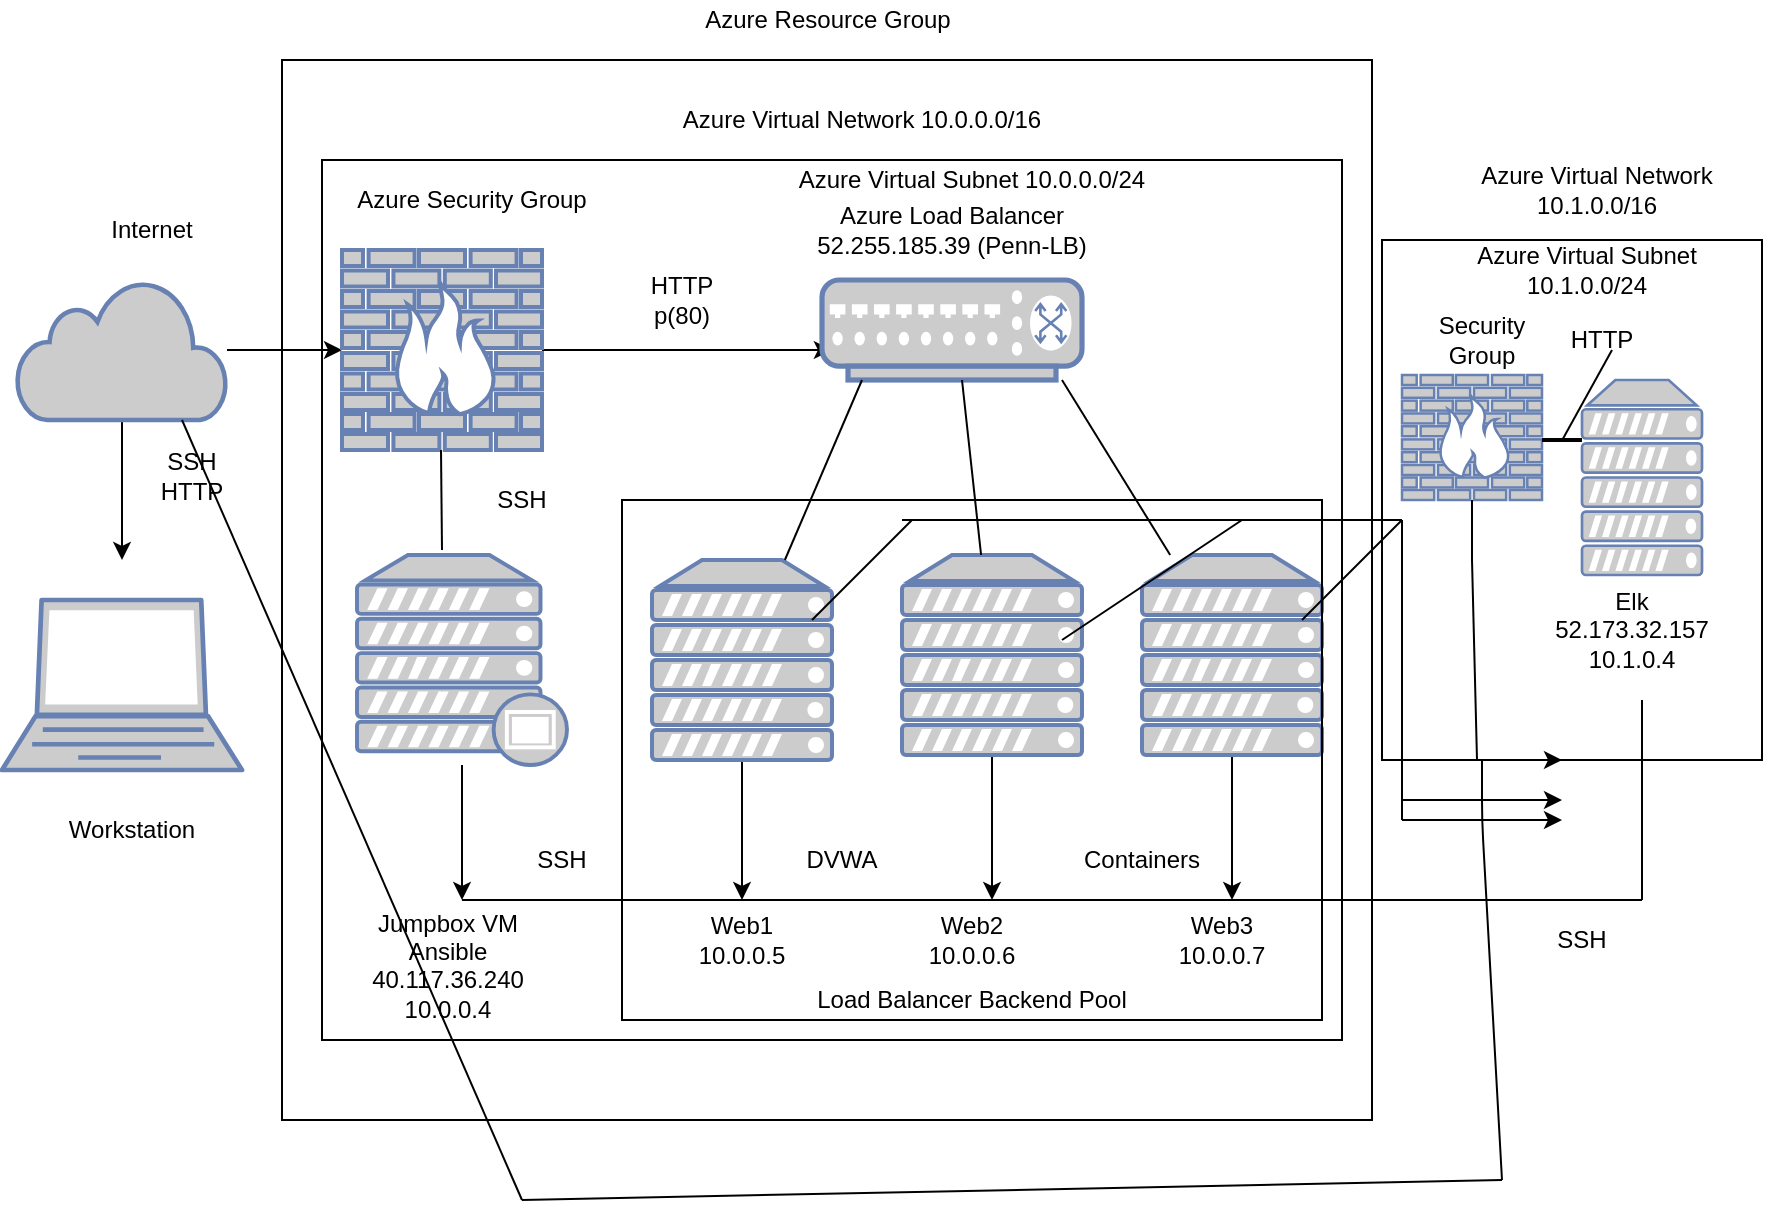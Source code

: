 <mxfile version="13.6.5" type="google"><diagram id="cwb3zUpc3oKtXqitxy1d" name="Page-1"><mxGraphModel dx="1355" dy="671" grid="1" gridSize="10" guides="1" tooltips="1" connect="1" arrows="1" fold="1" page="1" pageScale="1" pageWidth="850" pageHeight="1100" math="0" shadow="0"><root><mxCell id="0"/><mxCell id="1" parent="0"/><mxCell id="1BOxdKQJgjPR-sUCDolk-1" value="" style="fontColor=#0066CC;verticalAlign=top;verticalLabelPosition=bottom;labelPosition=center;align=center;html=1;outlineConnect=0;fillColor=#CCCCCC;strokeColor=#6881B3;gradientColor=none;gradientDirection=north;strokeWidth=2;shape=mxgraph.networks.laptop;" vertex="1" parent="1"><mxGeometry x="10" y="350" width="120" height="85" as="geometry"/></mxCell><mxCell id="1BOxdKQJgjPR-sUCDolk-3" style="edgeStyle=orthogonalEdgeStyle;rounded=0;orthogonalLoop=1;jettySize=auto;html=1;" edge="1" parent="1" source="1BOxdKQJgjPR-sUCDolk-2"><mxGeometry relative="1" as="geometry"><mxPoint x="70" y="330" as="targetPoint"/></mxGeometry></mxCell><mxCell id="1BOxdKQJgjPR-sUCDolk-29" style="edgeStyle=orthogonalEdgeStyle;rounded=0;orthogonalLoop=1;jettySize=auto;html=1;entryX=0;entryY=0.5;entryDx=0;entryDy=0;entryPerimeter=0;" edge="1" parent="1" source="1BOxdKQJgjPR-sUCDolk-2" target="1BOxdKQJgjPR-sUCDolk-4"><mxGeometry relative="1" as="geometry"/></mxCell><mxCell id="1BOxdKQJgjPR-sUCDolk-2" value="" style="html=1;outlineConnect=0;fillColor=#CCCCCC;strokeColor=#6881B3;gradientColor=none;gradientDirection=north;strokeWidth=2;shape=mxgraph.networks.cloud;fontColor=#ffffff;" vertex="1" parent="1"><mxGeometry x="17.5" y="190" width="105" height="70" as="geometry"/></mxCell><mxCell id="1BOxdKQJgjPR-sUCDolk-30" style="edgeStyle=orthogonalEdgeStyle;rounded=0;orthogonalLoop=1;jettySize=auto;html=1;entryX=0.038;entryY=0.7;entryDx=0;entryDy=0;entryPerimeter=0;" edge="1" parent="1" source="1BOxdKQJgjPR-sUCDolk-4" target="1BOxdKQJgjPR-sUCDolk-9"><mxGeometry relative="1" as="geometry"/></mxCell><mxCell id="1BOxdKQJgjPR-sUCDolk-4" value="" style="fontColor=#0066CC;verticalAlign=top;verticalLabelPosition=bottom;labelPosition=center;align=center;html=1;outlineConnect=0;fillColor=#CCCCCC;strokeColor=#6881B3;gradientColor=none;gradientDirection=north;strokeWidth=2;shape=mxgraph.networks.firewall;" vertex="1" parent="1"><mxGeometry x="180" y="175" width="100" height="100" as="geometry"/></mxCell><mxCell id="1BOxdKQJgjPR-sUCDolk-16" style="edgeStyle=orthogonalEdgeStyle;rounded=0;orthogonalLoop=1;jettySize=auto;html=1;" edge="1" parent="1" source="1BOxdKQJgjPR-sUCDolk-5"><mxGeometry relative="1" as="geometry"><mxPoint x="240" y="500" as="targetPoint"/></mxGeometry></mxCell><mxCell id="1BOxdKQJgjPR-sUCDolk-5" value="" style="fontColor=#0066CC;verticalAlign=top;verticalLabelPosition=bottom;labelPosition=center;align=center;html=1;outlineConnect=0;fillColor=#CCCCCC;strokeColor=#6881B3;gradientColor=none;gradientDirection=north;strokeWidth=2;shape=mxgraph.networks.proxy_server;" vertex="1" parent="1"><mxGeometry x="187.5" y="327.5" width="105" height="105" as="geometry"/></mxCell><mxCell id="1BOxdKQJgjPR-sUCDolk-17" style="edgeStyle=orthogonalEdgeStyle;rounded=0;orthogonalLoop=1;jettySize=auto;html=1;" edge="1" parent="1" source="1BOxdKQJgjPR-sUCDolk-6"><mxGeometry relative="1" as="geometry"><mxPoint x="380" y="500" as="targetPoint"/></mxGeometry></mxCell><mxCell id="1BOxdKQJgjPR-sUCDolk-6" value="" style="fontColor=#0066CC;verticalAlign=top;verticalLabelPosition=bottom;labelPosition=center;align=center;html=1;outlineConnect=0;fillColor=#CCCCCC;strokeColor=#6881B3;gradientColor=none;gradientDirection=north;strokeWidth=2;shape=mxgraph.networks.server;" vertex="1" parent="1"><mxGeometry x="335" y="330" width="90" height="100" as="geometry"/></mxCell><mxCell id="1BOxdKQJgjPR-sUCDolk-18" style="edgeStyle=orthogonalEdgeStyle;rounded=0;orthogonalLoop=1;jettySize=auto;html=1;" edge="1" parent="1" source="1BOxdKQJgjPR-sUCDolk-7"><mxGeometry relative="1" as="geometry"><mxPoint x="505" y="500" as="targetPoint"/></mxGeometry></mxCell><mxCell id="1BOxdKQJgjPR-sUCDolk-7" value="" style="fontColor=#0066CC;verticalAlign=top;verticalLabelPosition=bottom;labelPosition=center;align=center;html=1;outlineConnect=0;fillColor=#CCCCCC;strokeColor=#6881B3;gradientColor=none;gradientDirection=north;strokeWidth=2;shape=mxgraph.networks.server;" vertex="1" parent="1"><mxGeometry x="460" y="327.5" width="90" height="100" as="geometry"/></mxCell><mxCell id="1BOxdKQJgjPR-sUCDolk-19" style="edgeStyle=orthogonalEdgeStyle;rounded=0;orthogonalLoop=1;jettySize=auto;html=1;" edge="1" parent="1" source="1BOxdKQJgjPR-sUCDolk-8"><mxGeometry relative="1" as="geometry"><mxPoint x="625" y="500" as="targetPoint"/></mxGeometry></mxCell><mxCell id="1BOxdKQJgjPR-sUCDolk-8" value="" style="fontColor=#0066CC;verticalAlign=top;verticalLabelPosition=bottom;labelPosition=center;align=center;html=1;outlineConnect=0;fillColor=#CCCCCC;strokeColor=#6881B3;gradientColor=none;gradientDirection=north;strokeWidth=2;shape=mxgraph.networks.server;" vertex="1" parent="1"><mxGeometry x="580" y="327.5" width="90" height="100" as="geometry"/></mxCell><mxCell id="1BOxdKQJgjPR-sUCDolk-9" value="" style="fontColor=#0066CC;verticalAlign=top;verticalLabelPosition=bottom;labelPosition=center;align=center;html=1;outlineConnect=0;fillColor=#CCCCCC;strokeColor=#6881B3;gradientColor=none;gradientDirection=north;strokeWidth=2;shape=mxgraph.networks.switch;" vertex="1" parent="1"><mxGeometry x="420" y="190" width="130" height="50" as="geometry"/></mxCell><mxCell id="1BOxdKQJgjPR-sUCDolk-24" value="" style="endArrow=none;html=1;" edge="1" parent="1" source="1BOxdKQJgjPR-sUCDolk-6"><mxGeometry width="50" height="50" relative="1" as="geometry"><mxPoint x="390" y="290" as="sourcePoint"/><mxPoint x="440" y="240" as="targetPoint"/><Array as="points"/></mxGeometry></mxCell><mxCell id="1BOxdKQJgjPR-sUCDolk-26" value="" style="endArrow=none;html=1;" edge="1" parent="1" source="1BOxdKQJgjPR-sUCDolk-7"><mxGeometry width="50" height="50" relative="1" as="geometry"><mxPoint x="440" y="290" as="sourcePoint"/><mxPoint x="490" y="240" as="targetPoint"/></mxGeometry></mxCell><mxCell id="1BOxdKQJgjPR-sUCDolk-27" value="" style="endArrow=none;html=1;" edge="1" parent="1" source="1BOxdKQJgjPR-sUCDolk-8"><mxGeometry width="50" height="50" relative="1" as="geometry"><mxPoint x="490" y="290" as="sourcePoint"/><mxPoint x="540" y="240" as="targetPoint"/></mxGeometry></mxCell><mxCell id="1BOxdKQJgjPR-sUCDolk-31" value="" style="shape=partialRectangle;whiteSpace=wrap;html=1;bottom=1;right=1;left=1;top=0;fillColor=none;routingCenterX=-0.5;" vertex="1" parent="1"><mxGeometry x="150" y="80" width="545" height="530" as="geometry"/></mxCell><mxCell id="1BOxdKQJgjPR-sUCDolk-34" value="" style="shape=partialRectangle;whiteSpace=wrap;html=1;bottom=1;right=1;left=1;top=0;fillColor=none;routingCenterX=-0.5;" vertex="1" parent="1"><mxGeometry x="170" y="130" width="510" height="440" as="geometry"/></mxCell><mxCell id="1BOxdKQJgjPR-sUCDolk-37" value="" style="endArrow=none;html=1;entryX=1;entryY=0;entryDx=0;entryDy=0;exitX=0;exitY=0;exitDx=0;exitDy=0;" edge="1" parent="1" source="1BOxdKQJgjPR-sUCDolk-34" target="1BOxdKQJgjPR-sUCDolk-34"><mxGeometry width="50" height="50" relative="1" as="geometry"><mxPoint x="170" y="140" as="sourcePoint"/><mxPoint x="220" y="90" as="targetPoint"/></mxGeometry></mxCell><mxCell id="1BOxdKQJgjPR-sUCDolk-38" value="" style="endArrow=none;html=1;entryX=1;entryY=0;entryDx=0;entryDy=0;exitX=0;exitY=0;exitDx=0;exitDy=0;" edge="1" parent="1" source="1BOxdKQJgjPR-sUCDolk-31" target="1BOxdKQJgjPR-sUCDolk-31"><mxGeometry width="50" height="50" relative="1" as="geometry"><mxPoint x="160" y="120" as="sourcePoint"/><mxPoint x="210" y="70" as="targetPoint"/></mxGeometry></mxCell><mxCell id="1BOxdKQJgjPR-sUCDolk-40" value="" style="shape=partialRectangle;whiteSpace=wrap;html=1;bottom=1;right=1;left=1;top=0;fillColor=none;routingCenterX=-0.5;" vertex="1" parent="1"><mxGeometry x="320" y="300" width="350" height="260" as="geometry"/></mxCell><mxCell id="1BOxdKQJgjPR-sUCDolk-41" value="" style="endArrow=none;html=1;entryX=1;entryY=0;entryDx=0;entryDy=0;" edge="1" parent="1" target="1BOxdKQJgjPR-sUCDolk-40"><mxGeometry width="50" height="50" relative="1" as="geometry"><mxPoint x="320" y="300" as="sourcePoint"/><mxPoint x="370" y="250" as="targetPoint"/></mxGeometry></mxCell><mxCell id="1BOxdKQJgjPR-sUCDolk-44" value="Internet" style="text;html=1;strokeColor=none;fillColor=none;align=center;verticalAlign=middle;whiteSpace=wrap;rounded=0;" vertex="1" parent="1"><mxGeometry x="50" y="150" width="70" height="30" as="geometry"/></mxCell><mxCell id="1BOxdKQJgjPR-sUCDolk-45" value="&lt;div&gt;SSH&lt;/div&gt;&lt;div&gt;HTTP&lt;br&gt;&lt;/div&gt;" style="text;html=1;strokeColor=none;fillColor=none;align=center;verticalAlign=middle;whiteSpace=wrap;rounded=0;" vertex="1" parent="1"><mxGeometry x="80" y="275" width="50" height="25" as="geometry"/></mxCell><mxCell id="1BOxdKQJgjPR-sUCDolk-46" value="Workstation" style="text;html=1;strokeColor=none;fillColor=none;align=center;verticalAlign=middle;whiteSpace=wrap;rounded=0;" vertex="1" parent="1"><mxGeometry x="20" y="450" width="110" height="30" as="geometry"/></mxCell><mxCell id="1BOxdKQJgjPR-sUCDolk-47" value="Azure Security Group" style="text;html=1;strokeColor=none;fillColor=none;align=center;verticalAlign=middle;whiteSpace=wrap;rounded=0;" vertex="1" parent="1"><mxGeometry x="180" y="140" width="130" height="20" as="geometry"/></mxCell><mxCell id="1BOxdKQJgjPR-sUCDolk-48" value="SSH" style="text;html=1;strokeColor=none;fillColor=none;align=center;verticalAlign=middle;whiteSpace=wrap;rounded=0;" vertex="1" parent="1"><mxGeometry x="250" y="290" width="40" height="20" as="geometry"/></mxCell><mxCell id="1BOxdKQJgjPR-sUCDolk-50" value="" style="endArrow=none;html=1;" edge="1" parent="1"><mxGeometry width="50" height="50" relative="1" as="geometry"><mxPoint x="230" y="325" as="sourcePoint"/><mxPoint x="229.5" y="275" as="targetPoint"/><Array as="points"><mxPoint x="230" y="325"/></Array></mxGeometry></mxCell><mxCell id="1BOxdKQJgjPR-sUCDolk-51" value="HTTP p(80)" style="text;html=1;strokeColor=none;fillColor=none;align=center;verticalAlign=middle;whiteSpace=wrap;rounded=0;" vertex="1" parent="1"><mxGeometry x="330" y="190" width="40" height="20" as="geometry"/></mxCell><mxCell id="1BOxdKQJgjPR-sUCDolk-53" value="&lt;div&gt;Azure Load Balancer&lt;/div&gt;&lt;div&gt;&lt;div class=&quot;fxc-copyablelabel-temp-element&quot;&gt;52.255.185.39 (Penn-LB)&lt;/div&gt;&lt;/div&gt;" style="text;html=1;strokeColor=none;fillColor=none;align=center;verticalAlign=middle;whiteSpace=wrap;rounded=0;" vertex="1" parent="1"><mxGeometry x="390" y="155" width="190" height="20" as="geometry"/></mxCell><mxCell id="1BOxdKQJgjPR-sUCDolk-54" value="&lt;div&gt;Jumpbox VM&lt;/div&gt;&lt;div&gt;Ansible&lt;/div&gt;&lt;div&gt;&lt;div class=&quot;fxc-copyablelabel-temp-element&quot;&gt;40.117.36.240&lt;/div&gt;&lt;div class=&quot;fxc-copyablelabel-temp-element&quot;&gt;10.0.0.4&lt;br&gt;&lt;/div&gt;&lt;/div&gt;&lt;div&gt;&lt;br&gt;&lt;/div&gt;" style="text;html=1;strokeColor=none;fillColor=none;align=center;verticalAlign=middle;whiteSpace=wrap;rounded=0;" vertex="1" parent="1"><mxGeometry x="172.5" y="530" width="120" height="20" as="geometry"/></mxCell><mxCell id="1BOxdKQJgjPR-sUCDolk-57" value="" style="endArrow=none;html=1;entryX=0.886;entryY=0.769;entryDx=0;entryDy=0;entryPerimeter=0;" edge="1" parent="1" target="1BOxdKQJgjPR-sUCDolk-40"><mxGeometry width="50" height="50" relative="1" as="geometry"><mxPoint x="240" y="500" as="sourcePoint"/><mxPoint x="290" y="450" as="targetPoint"/></mxGeometry></mxCell><mxCell id="1BOxdKQJgjPR-sUCDolk-58" value="&lt;div&gt;Web1&lt;/div&gt;&lt;div&gt;10.0.0.5&lt;br&gt;&lt;/div&gt;" style="text;html=1;strokeColor=none;fillColor=none;align=center;verticalAlign=middle;whiteSpace=wrap;rounded=0;" vertex="1" parent="1"><mxGeometry x="360" y="510" width="40" height="20" as="geometry"/></mxCell><mxCell id="1BOxdKQJgjPR-sUCDolk-59" value="&lt;div&gt;Web2&lt;/div&gt;&lt;div&gt;10.0.0.6&lt;br&gt;&lt;/div&gt;" style="text;html=1;strokeColor=none;fillColor=none;align=center;verticalAlign=middle;whiteSpace=wrap;rounded=0;" vertex="1" parent="1"><mxGeometry x="475" y="510" width="40" height="20" as="geometry"/></mxCell><mxCell id="1BOxdKQJgjPR-sUCDolk-60" value="&lt;div&gt;Web3&lt;/div&gt;&lt;div&gt;10.0.0.7&lt;br&gt;&lt;/div&gt;" style="text;html=1;strokeColor=none;fillColor=none;align=center;verticalAlign=middle;whiteSpace=wrap;rounded=0;" vertex="1" parent="1"><mxGeometry x="600" y="510" width="40" height="20" as="geometry"/></mxCell><mxCell id="1BOxdKQJgjPR-sUCDolk-62" value="Load Balancer Backend Pool" style="text;html=1;strokeColor=none;fillColor=none;align=center;verticalAlign=middle;whiteSpace=wrap;rounded=0;" vertex="1" parent="1"><mxGeometry x="350" y="540" width="290" height="20" as="geometry"/></mxCell><mxCell id="1BOxdKQJgjPR-sUCDolk-63" value="SSH" style="text;html=1;strokeColor=none;fillColor=none;align=center;verticalAlign=middle;whiteSpace=wrap;rounded=0;" vertex="1" parent="1"><mxGeometry x="270" y="470" width="40" height="20" as="geometry"/></mxCell><mxCell id="1BOxdKQJgjPR-sUCDolk-64" value="DVWA" style="text;html=1;strokeColor=none;fillColor=none;align=center;verticalAlign=middle;whiteSpace=wrap;rounded=0;" vertex="1" parent="1"><mxGeometry x="410" y="470" width="40" height="20" as="geometry"/></mxCell><mxCell id="1BOxdKQJgjPR-sUCDolk-65" value="Containers" style="text;html=1;strokeColor=none;fillColor=none;align=center;verticalAlign=middle;whiteSpace=wrap;rounded=0;" vertex="1" parent="1"><mxGeometry x="540" y="470" width="80" height="20" as="geometry"/></mxCell><mxCell id="1BOxdKQJgjPR-sUCDolk-66" value="Azure Resource Group" style="text;html=1;strokeColor=none;fillColor=none;align=center;verticalAlign=middle;whiteSpace=wrap;rounded=0;" vertex="1" parent="1"><mxGeometry x="277.5" y="50" width="290" height="20" as="geometry"/></mxCell><mxCell id="1BOxdKQJgjPR-sUCDolk-67" value="Azure Virtual Network 10.0.0.0/16" style="text;html=1;strokeColor=none;fillColor=none;align=center;verticalAlign=middle;whiteSpace=wrap;rounded=0;" vertex="1" parent="1"><mxGeometry x="330" y="100" width="220" height="20" as="geometry"/></mxCell><mxCell id="1BOxdKQJgjPR-sUCDolk-69" value="Azure Virtual Subnet 10.0.0.0/24" style="text;html=1;strokeColor=none;fillColor=none;align=center;verticalAlign=middle;whiteSpace=wrap;rounded=0;" vertex="1" parent="1"><mxGeometry x="330" y="130" width="330" height="20" as="geometry"/></mxCell><mxCell id="1BOxdKQJgjPR-sUCDolk-70" value="" style="fontColor=#0066CC;verticalAlign=top;verticalLabelPosition=bottom;labelPosition=center;align=center;html=1;outlineConnect=0;fillColor=#CCCCCC;strokeColor=#6881B3;gradientColor=none;gradientDirection=north;strokeWidth=2;shape=mxgraph.networks.firewall;" vertex="1" parent="1"><mxGeometry x="710" y="237.5" width="70" height="62.5" as="geometry"/></mxCell><mxCell id="1BOxdKQJgjPR-sUCDolk-71" value="" style="fontColor=#0066CC;verticalAlign=top;verticalLabelPosition=bottom;labelPosition=center;align=center;html=1;outlineConnect=0;fillColor=#CCCCCC;strokeColor=#6881B3;gradientColor=none;gradientDirection=north;strokeWidth=2;shape=mxgraph.networks.server;" vertex="1" parent="1"><mxGeometry x="800" y="240" width="60" height="97.5" as="geometry"/></mxCell><mxCell id="1BOxdKQJgjPR-sUCDolk-72" value="" style="line;strokeWidth=2;html=1;" vertex="1" parent="1"><mxGeometry x="780" y="265" width="20" height="10" as="geometry"/></mxCell><mxCell id="1BOxdKQJgjPR-sUCDolk-73" value="" style="endArrow=none;html=1;" edge="1" parent="1"><mxGeometry width="50" height="50" relative="1" as="geometry"><mxPoint x="100" y="260" as="sourcePoint"/><mxPoint x="270" y="650" as="targetPoint"/></mxGeometry></mxCell><mxCell id="1BOxdKQJgjPR-sUCDolk-74" value="" style="endArrow=none;html=1;" edge="1" parent="1"><mxGeometry width="50" height="50" relative="1" as="geometry"><mxPoint x="270" y="650" as="sourcePoint"/><mxPoint x="760" y="640" as="targetPoint"/></mxGeometry></mxCell><mxCell id="1BOxdKQJgjPR-sUCDolk-75" value="" style="endArrow=none;html=1;" edge="1" parent="1" target="1BOxdKQJgjPR-sUCDolk-70"><mxGeometry width="50" height="50" relative="1" as="geometry"><mxPoint x="745" y="330" as="sourcePoint"/><mxPoint x="810" y="590" as="targetPoint"/><Array as="points"/></mxGeometry></mxCell><mxCell id="1BOxdKQJgjPR-sUCDolk-76" value="" style="endArrow=none;html=1;" edge="1" parent="1"><mxGeometry width="50" height="50" relative="1" as="geometry"><mxPoint x="630" y="500" as="sourcePoint"/><mxPoint x="830" y="500" as="targetPoint"/></mxGeometry></mxCell><mxCell id="1BOxdKQJgjPR-sUCDolk-77" value="" style="endArrow=none;html=1;" edge="1" parent="1"><mxGeometry width="50" height="50" relative="1" as="geometry"><mxPoint x="830" y="500" as="sourcePoint"/><mxPoint x="830" y="400" as="targetPoint"/></mxGeometry></mxCell><mxCell id="1BOxdKQJgjPR-sUCDolk-78" value="Security Group" style="text;html=1;strokeColor=none;fillColor=none;align=center;verticalAlign=middle;whiteSpace=wrap;rounded=0;" vertex="1" parent="1"><mxGeometry x="710" y="210" width="80" height="20" as="geometry"/></mxCell><mxCell id="1BOxdKQJgjPR-sUCDolk-79" value="&lt;div&gt;Elk&lt;/div&gt;&lt;div&gt;&lt;div class=&quot;fxc-copyablelabel-temp-element&quot;&gt;52.173.32.157&lt;/div&gt;&lt;div class=&quot;fxc-copyablelabel-temp-element&quot;&gt;10.1.0.4&lt;br&gt;&lt;/div&gt;&lt;/div&gt;" style="text;html=1;strokeColor=none;fillColor=none;align=center;verticalAlign=middle;whiteSpace=wrap;rounded=0;" vertex="1" parent="1"><mxGeometry x="780" y="350" width="90" height="30" as="geometry"/></mxCell><mxCell id="1BOxdKQJgjPR-sUCDolk-81" value="" style="endArrow=none;html=1;" edge="1" parent="1"><mxGeometry width="50" height="50" relative="1" as="geometry"><mxPoint x="460" y="310" as="sourcePoint"/><mxPoint x="710" y="310" as="targetPoint"/></mxGeometry></mxCell><mxCell id="1BOxdKQJgjPR-sUCDolk-84" value="" style="endArrow=none;html=1;" edge="1" parent="1"><mxGeometry width="50" height="50" relative="1" as="geometry"><mxPoint x="415" y="360" as="sourcePoint"/><mxPoint x="465" y="310" as="targetPoint"/></mxGeometry></mxCell><mxCell id="1BOxdKQJgjPR-sUCDolk-85" value="" style="endArrow=none;html=1;" edge="1" parent="1"><mxGeometry width="50" height="50" relative="1" as="geometry"><mxPoint x="540" y="370" as="sourcePoint"/><mxPoint x="630" y="310" as="targetPoint"/></mxGeometry></mxCell><mxCell id="1BOxdKQJgjPR-sUCDolk-86" value="" style="endArrow=none;html=1;" edge="1" parent="1"><mxGeometry width="50" height="50" relative="1" as="geometry"><mxPoint x="660" y="360" as="sourcePoint"/><mxPoint x="710" y="310" as="targetPoint"/></mxGeometry></mxCell><mxCell id="1BOxdKQJgjPR-sUCDolk-87" value="" style="endArrow=none;html=1;" edge="1" parent="1"><mxGeometry width="50" height="50" relative="1" as="geometry"><mxPoint x="710" y="460" as="sourcePoint"/><mxPoint x="710" y="310" as="targetPoint"/></mxGeometry></mxCell><mxCell id="1BOxdKQJgjPR-sUCDolk-88" value="" style="endArrow=classic;html=1;" edge="1" parent="1"><mxGeometry width="50" height="50" relative="1" as="geometry"><mxPoint x="710" y="430" as="sourcePoint"/><mxPoint x="790" y="430" as="targetPoint"/></mxGeometry></mxCell><mxCell id="1BOxdKQJgjPR-sUCDolk-89" value="" style="endArrow=classic;html=1;" edge="1" parent="1"><mxGeometry width="50" height="50" relative="1" as="geometry"><mxPoint x="710" y="450" as="sourcePoint"/><mxPoint x="790" y="450" as="targetPoint"/></mxGeometry></mxCell><mxCell id="1BOxdKQJgjPR-sUCDolk-90" value="" style="endArrow=classic;html=1;" edge="1" parent="1"><mxGeometry width="50" height="50" relative="1" as="geometry"><mxPoint x="710" y="460" as="sourcePoint"/><mxPoint x="790" y="460" as="targetPoint"/></mxGeometry></mxCell><mxCell id="1BOxdKQJgjPR-sUCDolk-91" value="SSH" style="text;html=1;strokeColor=none;fillColor=none;align=center;verticalAlign=middle;whiteSpace=wrap;rounded=0;" vertex="1" parent="1"><mxGeometry x="780" y="510" width="40" height="20" as="geometry"/></mxCell><mxCell id="1BOxdKQJgjPR-sUCDolk-92" value="" style="shape=partialRectangle;whiteSpace=wrap;html=1;bottom=1;right=1;left=1;top=0;fillColor=none;routingCenterX=-0.5;" vertex="1" parent="1"><mxGeometry x="700" y="170" width="190" height="260" as="geometry"/></mxCell><mxCell id="1BOxdKQJgjPR-sUCDolk-93" value="" style="endArrow=none;html=1;" edge="1" parent="1"><mxGeometry width="50" height="50" relative="1" as="geometry"><mxPoint x="760" y="640" as="sourcePoint"/><mxPoint x="750" y="430" as="targetPoint"/><Array as="points"><mxPoint x="750" y="460"/></Array></mxGeometry></mxCell><mxCell id="1BOxdKQJgjPR-sUCDolk-94" value="" style="endArrow=none;html=1;entryX=1;entryY=0;entryDx=0;entryDy=0;exitX=0;exitY=0;exitDx=0;exitDy=0;" edge="1" parent="1" source="1BOxdKQJgjPR-sUCDolk-92" target="1BOxdKQJgjPR-sUCDolk-92"><mxGeometry width="50" height="50" relative="1" as="geometry"><mxPoint x="700" y="165" as="sourcePoint"/><mxPoint x="750" y="115" as="targetPoint"/></mxGeometry></mxCell><mxCell id="1BOxdKQJgjPR-sUCDolk-97" value="" style="endArrow=none;html=1;exitX=0.25;exitY=1;exitDx=0;exitDy=0;" edge="1" parent="1" source="1BOxdKQJgjPR-sUCDolk-92"><mxGeometry width="50" height="50" relative="1" as="geometry"><mxPoint x="695" y="380" as="sourcePoint"/><mxPoint x="745" y="330" as="targetPoint"/></mxGeometry></mxCell><mxCell id="1BOxdKQJgjPR-sUCDolk-98" value="Azure Virtual Network 10.1.0.0/16" style="text;html=1;strokeColor=none;fillColor=none;align=center;verticalAlign=middle;whiteSpace=wrap;rounded=0;" vertex="1" parent="1"><mxGeometry x="725" y="135" width="165" height="20" as="geometry"/></mxCell><mxCell id="1BOxdKQJgjPR-sUCDolk-99" value="&lt;div&gt;Azure Virtual Subnet&lt;/div&gt;&lt;div&gt;10.1.0.0/24&lt;br&gt;&lt;/div&gt;" style="text;html=1;strokeColor=none;fillColor=none;align=center;verticalAlign=middle;whiteSpace=wrap;rounded=0;" vertex="1" parent="1"><mxGeometry x="725" y="175" width="155" height="20" as="geometry"/></mxCell><mxCell id="1BOxdKQJgjPR-sUCDolk-100" value="HTTP" style="text;html=1;strokeColor=none;fillColor=none;align=center;verticalAlign=middle;whiteSpace=wrap;rounded=0;" vertex="1" parent="1"><mxGeometry x="790" y="210" width="40" height="20" as="geometry"/></mxCell><mxCell id="1BOxdKQJgjPR-sUCDolk-101" value="" style="endArrow=none;html=1;exitX=0.474;exitY=0.385;exitDx=0;exitDy=0;exitPerimeter=0;" edge="1" parent="1" source="1BOxdKQJgjPR-sUCDolk-92"><mxGeometry width="50" height="50" relative="1" as="geometry"><mxPoint x="765" y="275" as="sourcePoint"/><mxPoint x="815" y="225" as="targetPoint"/></mxGeometry></mxCell></root></mxGraphModel></diagram></mxfile>
